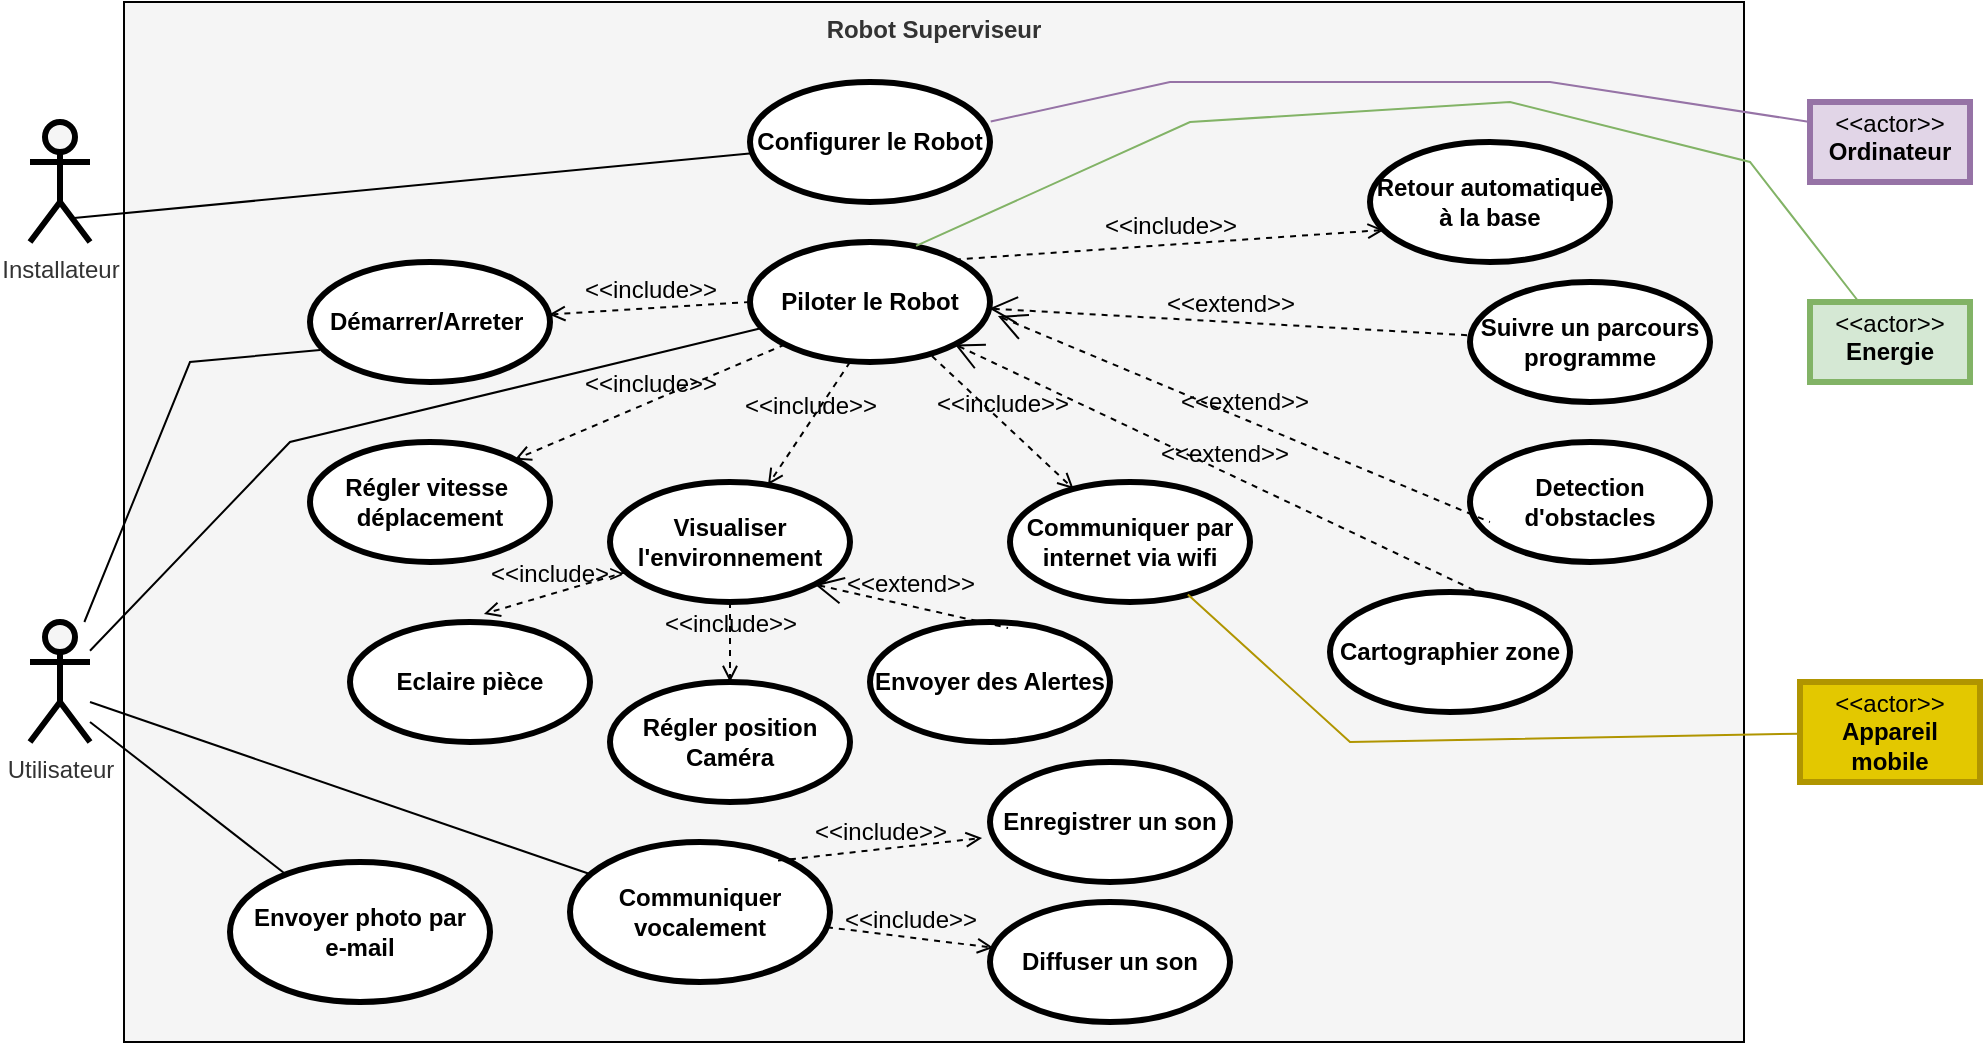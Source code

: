 <mxfile version="22.1.18" type="github">
  <diagram name="Page-1" id="929967ad-93f9-6ef4-fab6-5d389245f69c">
    <mxGraphModel dx="880" dy="502" grid="1" gridSize="10" guides="1" tooltips="1" connect="1" arrows="1" fold="1" page="1" pageScale="1.5" pageWidth="1169" pageHeight="826" background="none" math="0" shadow="0">
      <root>
        <mxCell id="0" style=";html=1;" />
        <mxCell id="1" style=";html=1;" parent="0" />
        <mxCell id="1672d66443f91eb5-13" style="edgeStyle=orthogonalEdgeStyle;rounded=0;html=1;jettySize=auto;orthogonalLoop=1;endArrow=circlePlus;endFill=0;" parent="1" source="1672d66443f91eb5-4" edge="1">
          <mxGeometry relative="1" as="geometry">
            <Array as="points">
              <mxPoint x="477" y="485" />
              <mxPoint x="517" y="485" />
            </Array>
            <mxPoint x="517" y="445" as="targetPoint" />
          </mxGeometry>
        </mxCell>
        <mxCell id="1672d66443f91eb5-15" style="edgeStyle=orthogonalEdgeStyle;rounded=0;html=1;endArrow=circlePlus;endFill=0;jettySize=auto;orthogonalLoop=1;" parent="1" source="1672d66443f91eb5-5" edge="1">
          <mxGeometry relative="1" as="geometry">
            <Array as="points">
              <mxPoint x="717" y="485" />
              <mxPoint x="517" y="485" />
            </Array>
            <mxPoint x="517" y="445" as="targetPoint" />
          </mxGeometry>
        </mxCell>
        <mxCell id="1672d66443f91eb5-21" style="edgeStyle=none;rounded=0;html=1;dashed=1;endArrow=none;endFill=0;jettySize=auto;orthogonalLoop=1;" parent="1" target="1672d66443f91eb5-9" edge="1">
          <mxGeometry relative="1" as="geometry">
            <mxPoint x="1137.417" y="605" as="sourcePoint" />
          </mxGeometry>
        </mxCell>
        <mxCell id="1672d66443f91eb5-16" style="edgeStyle=orthogonalEdgeStyle;rounded=0;html=1;endArrow=circlePlus;endFill=0;jettySize=auto;orthogonalLoop=1;entryX=0.25;entryY=1;" parent="1" source="1672d66443f91eb5-7" edge="1">
          <mxGeometry relative="1" as="geometry">
            <Array as="points">
              <mxPoint x="627" y="635" />
              <mxPoint x="677" y="635" />
            </Array>
            <mxPoint x="677" y="605" as="targetPoint" />
          </mxGeometry>
        </mxCell>
        <mxCell id="1672d66443f91eb5-17" style="edgeStyle=orthogonalEdgeStyle;rounded=0;html=1;endArrow=circlePlus;endFill=0;jettySize=auto;orthogonalLoop=1;entryX=0.5;entryY=1;" parent="1" source="1672d66443f91eb5-8" edge="1">
          <mxGeometry relative="1" as="geometry">
            <Array as="points">
              <mxPoint x="817" y="635" />
              <mxPoint x="717" y="635" />
            </Array>
            <mxPoint x="717" y="605" as="targetPoint" />
          </mxGeometry>
        </mxCell>
        <mxCell id="1672d66443f91eb5-18" style="edgeStyle=orthogonalEdgeStyle;rounded=0;html=1;endArrow=circlePlus;endFill=0;jettySize=auto;orthogonalLoop=1;entryX=0.75;entryY=1;" parent="1" source="1672d66443f91eb5-9" edge="1">
          <mxGeometry relative="1" as="geometry">
            <Array as="points">
              <mxPoint x="1017" y="625" />
              <mxPoint x="757" y="625" />
            </Array>
            <mxPoint x="757" y="605" as="targetPoint" />
          </mxGeometry>
        </mxCell>
        <mxCell id="1672d66443f91eb5-22" style="edgeStyle=none;rounded=0;html=1;dashed=1;endArrow=none;endFill=0;jettySize=auto;orthogonalLoop=1;" parent="1" source="1672d66443f91eb5-9" edge="1">
          <mxGeometry relative="1" as="geometry">
            <mxPoint x="1017" y="425" as="targetPoint" />
          </mxGeometry>
        </mxCell>
        <mxCell id="1672d66443f91eb5-14" style="edgeStyle=orthogonalEdgeStyle;rounded=0;html=1;endArrow=circlePlus;endFill=0;jettySize=auto;orthogonalLoop=1;" parent="1" source="1672d66443f91eb5-10" edge="1">
          <mxGeometry relative="1" as="geometry">
            <Array as="points">
              <mxPoint x="477" y="755" />
              <mxPoint x="477" y="755" />
            </Array>
            <mxPoint x="477" y="615" as="targetPoint" />
          </mxGeometry>
        </mxCell>
        <mxCell id="1672d66443f91eb5-19" style="rounded=0;html=1;endArrow=none;endFill=0;jettySize=auto;orthogonalLoop=1;dashed=1;" parent="1" source="1672d66443f91eb5-11" edge="1">
          <mxGeometry relative="1" as="geometry">
            <mxPoint x="1000.03" y="725" as="targetPoint" />
          </mxGeometry>
        </mxCell>
        <mxCell id="1672d66443f91eb5-20" style="edgeStyle=none;rounded=0;html=1;dashed=1;endArrow=none;endFill=0;jettySize=auto;orthogonalLoop=1;" parent="1" source="1672d66443f91eb5-12" edge="1">
          <mxGeometry relative="1" as="geometry">
            <mxPoint x="1187" y="605" as="targetPoint" />
          </mxGeometry>
        </mxCell>
        <mxCell id="4kNYMC04XQmc-QiYpeIS-1" value="Robot Superviseur" style="shape=rect;html=1;verticalAlign=top;fontStyle=1;whiteSpace=wrap;align=center;fillColor=#f5f5f5;fontColor=#333333;strokeColor=#000000;" vertex="1" parent="1">
          <mxGeometry x="67" y="10" width="810" height="520" as="geometry" />
        </mxCell>
        <mxCell id="4kNYMC04XQmc-QiYpeIS-2" value="Installateur" style="shape=umlActor;html=1;verticalLabelPosition=bottom;verticalAlign=top;align=center;strokeWidth=3;fillColor=#f5f5f5;strokeColor=#000000;fontColor=#333333;" vertex="1" parent="1">
          <mxGeometry x="20" y="70" width="30" height="60" as="geometry" />
        </mxCell>
        <mxCell id="4kNYMC04XQmc-QiYpeIS-7" value="Configurer le Robot" style="shape=ellipse;html=1;strokeWidth=3;fontStyle=1;whiteSpace=wrap;align=center;perimeter=ellipsePerimeter;" vertex="1" parent="1">
          <mxGeometry x="380" y="50" width="120" height="60" as="geometry" />
        </mxCell>
        <mxCell id="4kNYMC04XQmc-QiYpeIS-8" value="Visualiser l&#39;environnement" style="shape=ellipse;html=1;strokeWidth=3;fontStyle=1;whiteSpace=wrap;align=center;perimeter=ellipsePerimeter;" vertex="1" parent="1">
          <mxGeometry x="310" y="250" width="120" height="60" as="geometry" />
        </mxCell>
        <mxCell id="4kNYMC04XQmc-QiYpeIS-9" value="Retour automatique à la base" style="shape=ellipse;html=1;strokeWidth=3;fontStyle=1;whiteSpace=wrap;align=center;perimeter=ellipsePerimeter;" vertex="1" parent="1">
          <mxGeometry x="690" y="80" width="120" height="60" as="geometry" />
        </mxCell>
        <mxCell id="4kNYMC04XQmc-QiYpeIS-10" value="Detection d&#39;obstacles" style="shape=ellipse;html=1;strokeWidth=3;fontStyle=1;whiteSpace=wrap;align=center;perimeter=ellipsePerimeter;" vertex="1" parent="1">
          <mxGeometry x="740" y="230" width="120" height="60" as="geometry" />
        </mxCell>
        <mxCell id="4kNYMC04XQmc-QiYpeIS-11" value="Régler position Caméra" style="shape=ellipse;html=1;strokeWidth=3;fontStyle=1;whiteSpace=wrap;align=center;perimeter=ellipsePerimeter;" vertex="1" parent="1">
          <mxGeometry x="310" y="350" width="120" height="60" as="geometry" />
        </mxCell>
        <mxCell id="4kNYMC04XQmc-QiYpeIS-12" value="Régler vitesse&amp;nbsp; déplacement" style="shape=ellipse;html=1;strokeWidth=3;fontStyle=1;whiteSpace=wrap;align=center;perimeter=ellipsePerimeter;" vertex="1" parent="1">
          <mxGeometry x="160" y="230" width="120" height="60" as="geometry" />
        </mxCell>
        <mxCell id="4kNYMC04XQmc-QiYpeIS-13" value="Piloter le Robot" style="shape=ellipse;html=1;strokeWidth=3;fontStyle=1;whiteSpace=wrap;align=center;perimeter=ellipsePerimeter;" vertex="1" parent="1">
          <mxGeometry x="380" y="130" width="120" height="60" as="geometry" />
        </mxCell>
        <mxCell id="4kNYMC04XQmc-QiYpeIS-14" value="Suivre un parcours programme" style="shape=ellipse;html=1;strokeWidth=3;fontStyle=1;whiteSpace=wrap;align=center;perimeter=ellipsePerimeter;" vertex="1" parent="1">
          <mxGeometry x="740" y="150" width="120" height="60" as="geometry" />
        </mxCell>
        <mxCell id="4kNYMC04XQmc-QiYpeIS-15" value="Eclaire pièce" style="shape=ellipse;html=1;strokeWidth=3;fontStyle=1;whiteSpace=wrap;align=center;perimeter=ellipsePerimeter;" vertex="1" parent="1">
          <mxGeometry x="180" y="320" width="120" height="60" as="geometry" />
        </mxCell>
        <mxCell id="4kNYMC04XQmc-QiYpeIS-16" value="Communiquer vocalement" style="shape=ellipse;html=1;strokeWidth=3;fontStyle=1;whiteSpace=wrap;align=center;perimeter=ellipsePerimeter;" vertex="1" parent="1">
          <mxGeometry x="290" y="430" width="130" height="70" as="geometry" />
        </mxCell>
        <mxCell id="4kNYMC04XQmc-QiYpeIS-17" value="Envoyer photo par &lt;br&gt;e-mail" style="shape=ellipse;html=1;strokeWidth=3;fontStyle=1;whiteSpace=wrap;align=center;perimeter=ellipsePerimeter;" vertex="1" parent="1">
          <mxGeometry x="120" y="440" width="130" height="70" as="geometry" />
        </mxCell>
        <mxCell id="4kNYMC04XQmc-QiYpeIS-18" value="Enregistrer un son" style="shape=ellipse;html=1;strokeWidth=3;fontStyle=1;whiteSpace=wrap;align=center;perimeter=ellipsePerimeter;" vertex="1" parent="1">
          <mxGeometry x="500" y="390" width="120" height="60" as="geometry" />
        </mxCell>
        <mxCell id="4kNYMC04XQmc-QiYpeIS-19" value="Diffuser un son" style="shape=ellipse;html=1;strokeWidth=3;fontStyle=1;whiteSpace=wrap;align=center;perimeter=ellipsePerimeter;" vertex="1" parent="1">
          <mxGeometry x="500" y="460" width="120" height="60" as="geometry" />
        </mxCell>
        <mxCell id="4kNYMC04XQmc-QiYpeIS-20" value="Démarrer/Arreter&amp;nbsp;" style="shape=ellipse;html=1;strokeWidth=3;fontStyle=1;whiteSpace=wrap;align=center;perimeter=ellipsePerimeter;strokeColor=default;verticalAlign=middle;fontFamily=Helvetica;fontSize=12;fontColor=default;fillColor=default;" vertex="1" parent="1">
          <mxGeometry x="160" y="140" width="120" height="60" as="geometry" />
        </mxCell>
        <mxCell id="4kNYMC04XQmc-QiYpeIS-21" value="Envoyer des Alertes" style="shape=ellipse;html=1;strokeWidth=3;fontStyle=1;whiteSpace=wrap;align=center;perimeter=ellipsePerimeter;strokeColor=default;verticalAlign=middle;fontFamily=Helvetica;fontSize=12;fontColor=default;fillColor=default;" vertex="1" parent="1">
          <mxGeometry x="440" y="320" width="120" height="60" as="geometry" />
        </mxCell>
        <mxCell id="4kNYMC04XQmc-QiYpeIS-23" value="Utilisateur" style="shape=umlActor;html=1;verticalLabelPosition=bottom;verticalAlign=top;align=center;strokeColor=#000000;strokeWidth=3;fontFamily=Helvetica;fontSize=12;fillColor=#f5f5f5;fontColor=#333333;" vertex="1" parent="1">
          <mxGeometry x="20" y="320" width="30" height="60" as="geometry" />
        </mxCell>
        <mxCell id="4kNYMC04XQmc-QiYpeIS-27" value="" style="edgeStyle=none;html=1;endArrow=none;verticalAlign=bottom;rounded=0;fontFamily=Helvetica;fontSize=12;fontColor=default;exitX=0.733;exitY=0.8;exitDx=0;exitDy=0;exitPerimeter=0;" edge="1" parent="1" source="4kNYMC04XQmc-QiYpeIS-2" target="4kNYMC04XQmc-QiYpeIS-7">
          <mxGeometry width="160" relative="1" as="geometry">
            <mxPoint x="40" y="180" as="sourcePoint" />
            <mxPoint x="200" y="180" as="targetPoint" />
          </mxGeometry>
        </mxCell>
        <mxCell id="4kNYMC04XQmc-QiYpeIS-28" value="" style="edgeStyle=none;html=1;endArrow=none;verticalAlign=bottom;rounded=0;fontFamily=Helvetica;fontSize=12;fontColor=default;" edge="1" parent="1" source="4kNYMC04XQmc-QiYpeIS-23" target="4kNYMC04XQmc-QiYpeIS-13">
          <mxGeometry width="160" relative="1" as="geometry">
            <mxPoint x="370" y="280" as="sourcePoint" />
            <mxPoint x="530" y="280" as="targetPoint" />
            <Array as="points">
              <mxPoint x="150" y="230" />
            </Array>
          </mxGeometry>
        </mxCell>
        <mxCell id="4kNYMC04XQmc-QiYpeIS-29" value="" style="edgeStyle=none;html=1;endArrow=none;verticalAlign=bottom;rounded=0;fontFamily=Helvetica;fontSize=12;fontColor=default;" edge="1" parent="1" target="4kNYMC04XQmc-QiYpeIS-17">
          <mxGeometry width="160" relative="1" as="geometry">
            <mxPoint x="50" y="370" as="sourcePoint" />
            <mxPoint x="200" y="360" as="targetPoint" />
          </mxGeometry>
        </mxCell>
        <mxCell id="4kNYMC04XQmc-QiYpeIS-30" value="" style="edgeStyle=none;html=1;endArrow=none;verticalAlign=bottom;rounded=0;fontFamily=Helvetica;fontSize=12;fontColor=default;" edge="1" parent="1" target="4kNYMC04XQmc-QiYpeIS-16">
          <mxGeometry width="160" relative="1" as="geometry">
            <mxPoint x="50" y="360" as="sourcePoint" />
            <mxPoint x="200" y="360" as="targetPoint" />
          </mxGeometry>
        </mxCell>
        <mxCell id="4kNYMC04XQmc-QiYpeIS-32" value="&amp;lt;&amp;lt;include&amp;gt;&amp;gt;" style="edgeStyle=none;html=1;endArrow=open;verticalAlign=bottom;dashed=1;labelBackgroundColor=none;rounded=0;fontFamily=Helvetica;fontSize=12;fontColor=default;exitX=0.417;exitY=1;exitDx=0;exitDy=0;exitPerimeter=0;" edge="1" parent="1" source="4kNYMC04XQmc-QiYpeIS-13" target="4kNYMC04XQmc-QiYpeIS-8">
          <mxGeometry width="160" relative="1" as="geometry">
            <mxPoint x="370" y="280" as="sourcePoint" />
            <mxPoint x="530" y="280" as="targetPoint" />
          </mxGeometry>
        </mxCell>
        <mxCell id="4kNYMC04XQmc-QiYpeIS-33" value="&amp;lt;&amp;lt;include&amp;gt;&amp;gt;" style="edgeStyle=none;html=1;endArrow=open;verticalAlign=bottom;dashed=1;labelBackgroundColor=none;rounded=0;fontFamily=Helvetica;fontSize=12;fontColor=default;" edge="1" parent="1" source="4kNYMC04XQmc-QiYpeIS-8" target="4kNYMC04XQmc-QiYpeIS-11">
          <mxGeometry width="160" relative="1" as="geometry">
            <mxPoint x="480" y="250" as="sourcePoint" />
            <mxPoint x="487" y="320" as="targetPoint" />
          </mxGeometry>
        </mxCell>
        <mxCell id="4kNYMC04XQmc-QiYpeIS-34" value="&amp;lt;&amp;lt;include&amp;gt;&amp;gt;" style="edgeStyle=none;html=1;endArrow=open;verticalAlign=bottom;dashed=1;labelBackgroundColor=none;rounded=0;fontFamily=Helvetica;fontSize=12;fontColor=default;entryX=0.558;entryY=-0.067;entryDx=0;entryDy=0;entryPerimeter=0;" edge="1" parent="1" source="4kNYMC04XQmc-QiYpeIS-8" target="4kNYMC04XQmc-QiYpeIS-15">
          <mxGeometry width="160" relative="1" as="geometry">
            <mxPoint x="370" y="280" as="sourcePoint" />
            <mxPoint x="260" y="330" as="targetPoint" />
          </mxGeometry>
        </mxCell>
        <mxCell id="4kNYMC04XQmc-QiYpeIS-35" value="&amp;lt;&amp;lt;include&amp;gt;&amp;gt;" style="edgeStyle=none;html=1;endArrow=open;verticalAlign=bottom;dashed=1;labelBackgroundColor=none;rounded=0;fontFamily=Helvetica;fontSize=12;fontColor=default;exitX=0;exitY=1;exitDx=0;exitDy=0;entryX=1;entryY=0;entryDx=0;entryDy=0;" edge="1" parent="1" source="4kNYMC04XQmc-QiYpeIS-13" target="4kNYMC04XQmc-QiYpeIS-12">
          <mxGeometry width="160" relative="1" as="geometry">
            <mxPoint x="370" y="280" as="sourcePoint" />
            <mxPoint x="530" y="280" as="targetPoint" />
          </mxGeometry>
        </mxCell>
        <mxCell id="4kNYMC04XQmc-QiYpeIS-37" value="" style="edgeStyle=none;html=1;endArrow=none;verticalAlign=bottom;rounded=0;fontFamily=Helvetica;fontSize=12;fontColor=default;entryX=0.042;entryY=0.733;entryDx=0;entryDy=0;entryPerimeter=0;" edge="1" parent="1" source="4kNYMC04XQmc-QiYpeIS-23" target="4kNYMC04XQmc-QiYpeIS-20">
          <mxGeometry width="160" relative="1" as="geometry">
            <mxPoint x="370" y="280" as="sourcePoint" />
            <mxPoint x="200" y="220" as="targetPoint" />
            <Array as="points">
              <mxPoint x="100" y="190" />
            </Array>
          </mxGeometry>
        </mxCell>
        <mxCell id="4kNYMC04XQmc-QiYpeIS-39" value="&amp;lt;&amp;lt;include&amp;gt;&amp;gt;" style="edgeStyle=none;html=1;endArrow=open;verticalAlign=bottom;dashed=1;labelBackgroundColor=none;rounded=0;fontFamily=Helvetica;fontSize=12;fontColor=default;exitX=0;exitY=0.5;exitDx=0;exitDy=0;" edge="1" parent="1" source="4kNYMC04XQmc-QiYpeIS-13" target="4kNYMC04XQmc-QiYpeIS-20">
          <mxGeometry width="160" relative="1" as="geometry">
            <mxPoint x="370" y="280" as="sourcePoint" />
            <mxPoint x="530" y="280" as="targetPoint" />
          </mxGeometry>
        </mxCell>
        <mxCell id="4kNYMC04XQmc-QiYpeIS-40" value="&amp;lt;&amp;lt;extend&amp;gt;&amp;gt;" style="edgeStyle=none;html=1;startArrow=open;endArrow=none;startSize=12;verticalAlign=bottom;dashed=1;labelBackgroundColor=none;rounded=0;fontFamily=Helvetica;fontSize=12;fontColor=default;" edge="1" parent="1" source="4kNYMC04XQmc-QiYpeIS-13" target="4kNYMC04XQmc-QiYpeIS-14">
          <mxGeometry width="160" relative="1" as="geometry">
            <mxPoint x="370" y="280" as="sourcePoint" />
            <mxPoint x="530" y="280" as="targetPoint" />
          </mxGeometry>
        </mxCell>
        <mxCell id="4kNYMC04XQmc-QiYpeIS-41" value="&amp;lt;&amp;lt;extend&amp;gt;&amp;gt;" style="edgeStyle=none;html=1;startArrow=open;endArrow=none;startSize=12;verticalAlign=bottom;dashed=1;labelBackgroundColor=none;rounded=0;fontFamily=Helvetica;fontSize=12;fontColor=default;entryX=0.083;entryY=0.667;entryDx=0;entryDy=0;entryPerimeter=0;exitX=1.033;exitY=0.617;exitDx=0;exitDy=0;exitPerimeter=0;" edge="1" parent="1" source="4kNYMC04XQmc-QiYpeIS-13" target="4kNYMC04XQmc-QiYpeIS-10">
          <mxGeometry width="160" relative="1" as="geometry">
            <mxPoint x="530" y="200" as="sourcePoint" />
            <mxPoint x="640" y="170" as="targetPoint" />
          </mxGeometry>
        </mxCell>
        <mxCell id="4kNYMC04XQmc-QiYpeIS-42" value="&amp;lt;&amp;lt;include&amp;gt;&amp;gt;" style="edgeStyle=none;html=1;endArrow=open;verticalAlign=bottom;dashed=1;labelBackgroundColor=none;rounded=0;fontFamily=Helvetica;fontSize=12;fontColor=default;exitX=1;exitY=0;exitDx=0;exitDy=0;entryX=0.058;entryY=0.733;entryDx=0;entryDy=0;entryPerimeter=0;" edge="1" parent="1" source="4kNYMC04XQmc-QiYpeIS-13" target="4kNYMC04XQmc-QiYpeIS-9">
          <mxGeometry width="160" relative="1" as="geometry">
            <mxPoint x="370" y="280" as="sourcePoint" />
            <mxPoint x="530" y="280" as="targetPoint" />
          </mxGeometry>
        </mxCell>
        <mxCell id="4kNYMC04XQmc-QiYpeIS-43" value="&amp;lt;&amp;lt;include&amp;gt;&amp;gt;" style="edgeStyle=none;html=1;endArrow=open;verticalAlign=bottom;dashed=1;labelBackgroundColor=none;rounded=0;fontFamily=Helvetica;fontSize=12;fontColor=default;exitX=0.8;exitY=0.133;exitDx=0;exitDy=0;exitPerimeter=0;entryX=-0.033;entryY=0.633;entryDx=0;entryDy=0;entryPerimeter=0;" edge="1" parent="1" source="4kNYMC04XQmc-QiYpeIS-16" target="4kNYMC04XQmc-QiYpeIS-18">
          <mxGeometry width="160" relative="1" as="geometry">
            <mxPoint x="450" y="390" as="sourcePoint" />
            <mxPoint x="610" y="390" as="targetPoint" />
          </mxGeometry>
        </mxCell>
        <mxCell id="4kNYMC04XQmc-QiYpeIS-45" value="&amp;lt;&amp;lt;include&amp;gt;&amp;gt;" style="edgeStyle=none;html=1;endArrow=open;verticalAlign=bottom;dashed=1;labelBackgroundColor=none;rounded=0;fontFamily=Helvetica;fontSize=12;fontColor=default;" edge="1" parent="1" source="4kNYMC04XQmc-QiYpeIS-16" target="4kNYMC04XQmc-QiYpeIS-19">
          <mxGeometry width="160" relative="1" as="geometry">
            <mxPoint x="550" y="440" as="sourcePoint" />
            <mxPoint x="710" y="440" as="targetPoint" />
          </mxGeometry>
        </mxCell>
        <mxCell id="4kNYMC04XQmc-QiYpeIS-47" value="&amp;lt;&amp;lt;extend&amp;gt;&amp;gt;" style="edgeStyle=none;html=1;startArrow=open;endArrow=none;startSize=12;verticalAlign=bottom;dashed=1;labelBackgroundColor=none;rounded=0;fontFamily=Helvetica;fontSize=12;fontColor=default;entryX=0.575;entryY=0.05;entryDx=0;entryDy=0;entryPerimeter=0;exitX=1;exitY=1;exitDx=0;exitDy=0;" edge="1" parent="1" source="4kNYMC04XQmc-QiYpeIS-8" target="4kNYMC04XQmc-QiYpeIS-21">
          <mxGeometry x="-0.023" y="2" width="160" relative="1" as="geometry">
            <mxPoint x="370" y="280" as="sourcePoint" />
            <mxPoint x="530" y="280" as="targetPoint" />
            <mxPoint as="offset" />
          </mxGeometry>
        </mxCell>
        <mxCell id="4kNYMC04XQmc-QiYpeIS-48" value="&amp;lt;&amp;lt;extend&amp;gt;&amp;gt;" style="edgeStyle=none;html=1;startArrow=open;endArrow=none;startSize=12;verticalAlign=bottom;dashed=1;labelBackgroundColor=none;rounded=0;fontFamily=Helvetica;fontSize=12;fontColor=default;entryX=0.677;entryY=0.057;entryDx=0;entryDy=0;entryPerimeter=0;exitX=1;exitY=1;exitDx=0;exitDy=0;" edge="1" parent="1" source="4kNYMC04XQmc-QiYpeIS-13" target="4kNYMC04XQmc-QiYpeIS-22">
          <mxGeometry width="160" relative="1" as="geometry">
            <mxPoint x="370" y="280" as="sourcePoint" />
            <mxPoint x="530" y="280" as="targetPoint" />
          </mxGeometry>
        </mxCell>
        <mxCell id="4kNYMC04XQmc-QiYpeIS-22" value="Cartographier zone" style="shape=ellipse;html=1;strokeWidth=3;fontStyle=1;whiteSpace=wrap;align=center;perimeter=ellipsePerimeter;" vertex="1" parent="1">
          <mxGeometry x="670" y="305" width="120" height="60" as="geometry" />
        </mxCell>
        <mxCell id="4kNYMC04XQmc-QiYpeIS-52" value="Communiquer par internet via wifi" style="shape=ellipse;html=1;strokeWidth=3;fontStyle=1;whiteSpace=wrap;align=center;perimeter=ellipsePerimeter;strokeColor=default;verticalAlign=middle;fontFamily=Helvetica;fontSize=12;fontColor=default;fillColor=default;" vertex="1" parent="1">
          <mxGeometry x="510" y="250" width="120" height="60" as="geometry" />
        </mxCell>
        <mxCell id="4kNYMC04XQmc-QiYpeIS-55" value="&amp;lt;&amp;lt;include&amp;gt;&amp;gt;" style="edgeStyle=none;html=1;endArrow=open;verticalAlign=bottom;dashed=1;labelBackgroundColor=none;rounded=0;fontFamily=Helvetica;fontSize=12;fontColor=default;exitX=0.758;exitY=0.95;exitDx=0;exitDy=0;exitPerimeter=0;" edge="1" parent="1" source="4kNYMC04XQmc-QiYpeIS-13" target="4kNYMC04XQmc-QiYpeIS-52">
          <mxGeometry width="160" relative="1" as="geometry">
            <mxPoint x="450" y="180" as="sourcePoint" />
            <mxPoint x="530" y="280" as="targetPoint" />
          </mxGeometry>
        </mxCell>
        <mxCell id="4kNYMC04XQmc-QiYpeIS-56" value="&lt;p style=&quot;margin:0px;margin-top:4px;text-align:center;&quot;&gt;&amp;lt;&amp;lt;actor&amp;gt;&amp;gt;&lt;br&gt;&lt;b&gt;Ordinateur&lt;/b&gt;&lt;/p&gt;" style="shape=rect;html=1;overflow=fill;html=1;whiteSpace=wrap;align=center;strokeColor=#9673a6;strokeWidth=3;verticalAlign=middle;fontFamily=Helvetica;fontSize=12;fillColor=#e1d5e7;" vertex="1" parent="1">
          <mxGeometry x="910" y="60" width="80" height="40" as="geometry" />
        </mxCell>
        <mxCell id="4kNYMC04XQmc-QiYpeIS-57" value="&lt;p style=&quot;margin:0px;margin-top:4px;text-align:center;&quot;&gt;&amp;lt;&amp;lt;actor&amp;gt;&amp;gt;&lt;br&gt;&lt;b&gt;Energie&lt;/b&gt;&lt;/p&gt;" style="shape=rect;html=1;overflow=fill;html=1;whiteSpace=wrap;align=center;strokeColor=#82b366;strokeWidth=3;verticalAlign=middle;fontFamily=Helvetica;fontSize=12;fillColor=#d5e8d4;" vertex="1" parent="1">
          <mxGeometry x="910" y="160" width="80" height="40" as="geometry" />
        </mxCell>
        <mxCell id="4kNYMC04XQmc-QiYpeIS-58" value="" style="edgeStyle=none;html=1;endArrow=none;verticalAlign=bottom;rounded=0;fontFamily=Helvetica;fontSize=12;fontColor=default;exitX=0.535;exitY=0.115;exitDx=0;exitDy=0;exitPerimeter=0;entryX=0;entryY=0.25;entryDx=0;entryDy=0;fillColor=#e1d5e7;strokeColor=#9673a6;" edge="1" parent="1" source="4kNYMC04XQmc-QiYpeIS-1" target="4kNYMC04XQmc-QiYpeIS-56">
          <mxGeometry width="160" relative="1" as="geometry">
            <mxPoint x="510" y="220" as="sourcePoint" />
            <mxPoint x="670" y="220" as="targetPoint" />
            <Array as="points">
              <mxPoint x="590" y="50" />
              <mxPoint x="780" y="50" />
            </Array>
          </mxGeometry>
        </mxCell>
        <mxCell id="4kNYMC04XQmc-QiYpeIS-60" value="" style="edgeStyle=none;html=1;endArrow=none;verticalAlign=bottom;rounded=0;fontFamily=Helvetica;fontSize=12;fontColor=default;exitX=0.692;exitY=0.033;exitDx=0;exitDy=0;exitPerimeter=0;fillColor=#d5e8d4;strokeColor=#82b366;" edge="1" parent="1" source="4kNYMC04XQmc-QiYpeIS-13" target="4kNYMC04XQmc-QiYpeIS-57">
          <mxGeometry width="160" relative="1" as="geometry">
            <mxPoint x="480" y="130" as="sourcePoint" />
            <mxPoint x="670" y="220" as="targetPoint" />
            <Array as="points">
              <mxPoint x="600" y="70" />
              <mxPoint x="760" y="60" />
              <mxPoint x="880" y="90" />
            </Array>
          </mxGeometry>
        </mxCell>
        <mxCell id="4kNYMC04XQmc-QiYpeIS-61" value="" style="edgeStyle=none;html=1;endArrow=none;verticalAlign=bottom;rounded=0;fontFamily=Helvetica;fontSize=12;fontColor=default;fillColor=#e3c800;strokeColor=#B09500;" edge="1" parent="1" source="4kNYMC04XQmc-QiYpeIS-52" target="4kNYMC04XQmc-QiYpeIS-62">
          <mxGeometry width="160" relative="1" as="geometry">
            <mxPoint x="640" y="400" as="sourcePoint" />
            <mxPoint x="800" y="400" as="targetPoint" />
            <Array as="points">
              <mxPoint x="680" y="380" />
            </Array>
          </mxGeometry>
        </mxCell>
        <mxCell id="4kNYMC04XQmc-QiYpeIS-62" value="&lt;p style=&quot;margin:0px;margin-top:4px;text-align:center;&quot;&gt;&amp;lt;&amp;lt;actor&amp;gt;&amp;gt;&lt;br&gt;&lt;b&gt;Appareil mobile&lt;/b&gt;&lt;/p&gt;" style="shape=rect;html=1;overflow=fill;html=1;whiteSpace=wrap;align=center;strokeColor=#B09500;strokeWidth=3;verticalAlign=middle;fontFamily=Helvetica;fontSize=12;fontColor=#000000;fillColor=#e3c800;" vertex="1" parent="1">
          <mxGeometry x="905" y="350" width="90" height="50" as="geometry" />
        </mxCell>
      </root>
    </mxGraphModel>
  </diagram>
</mxfile>
